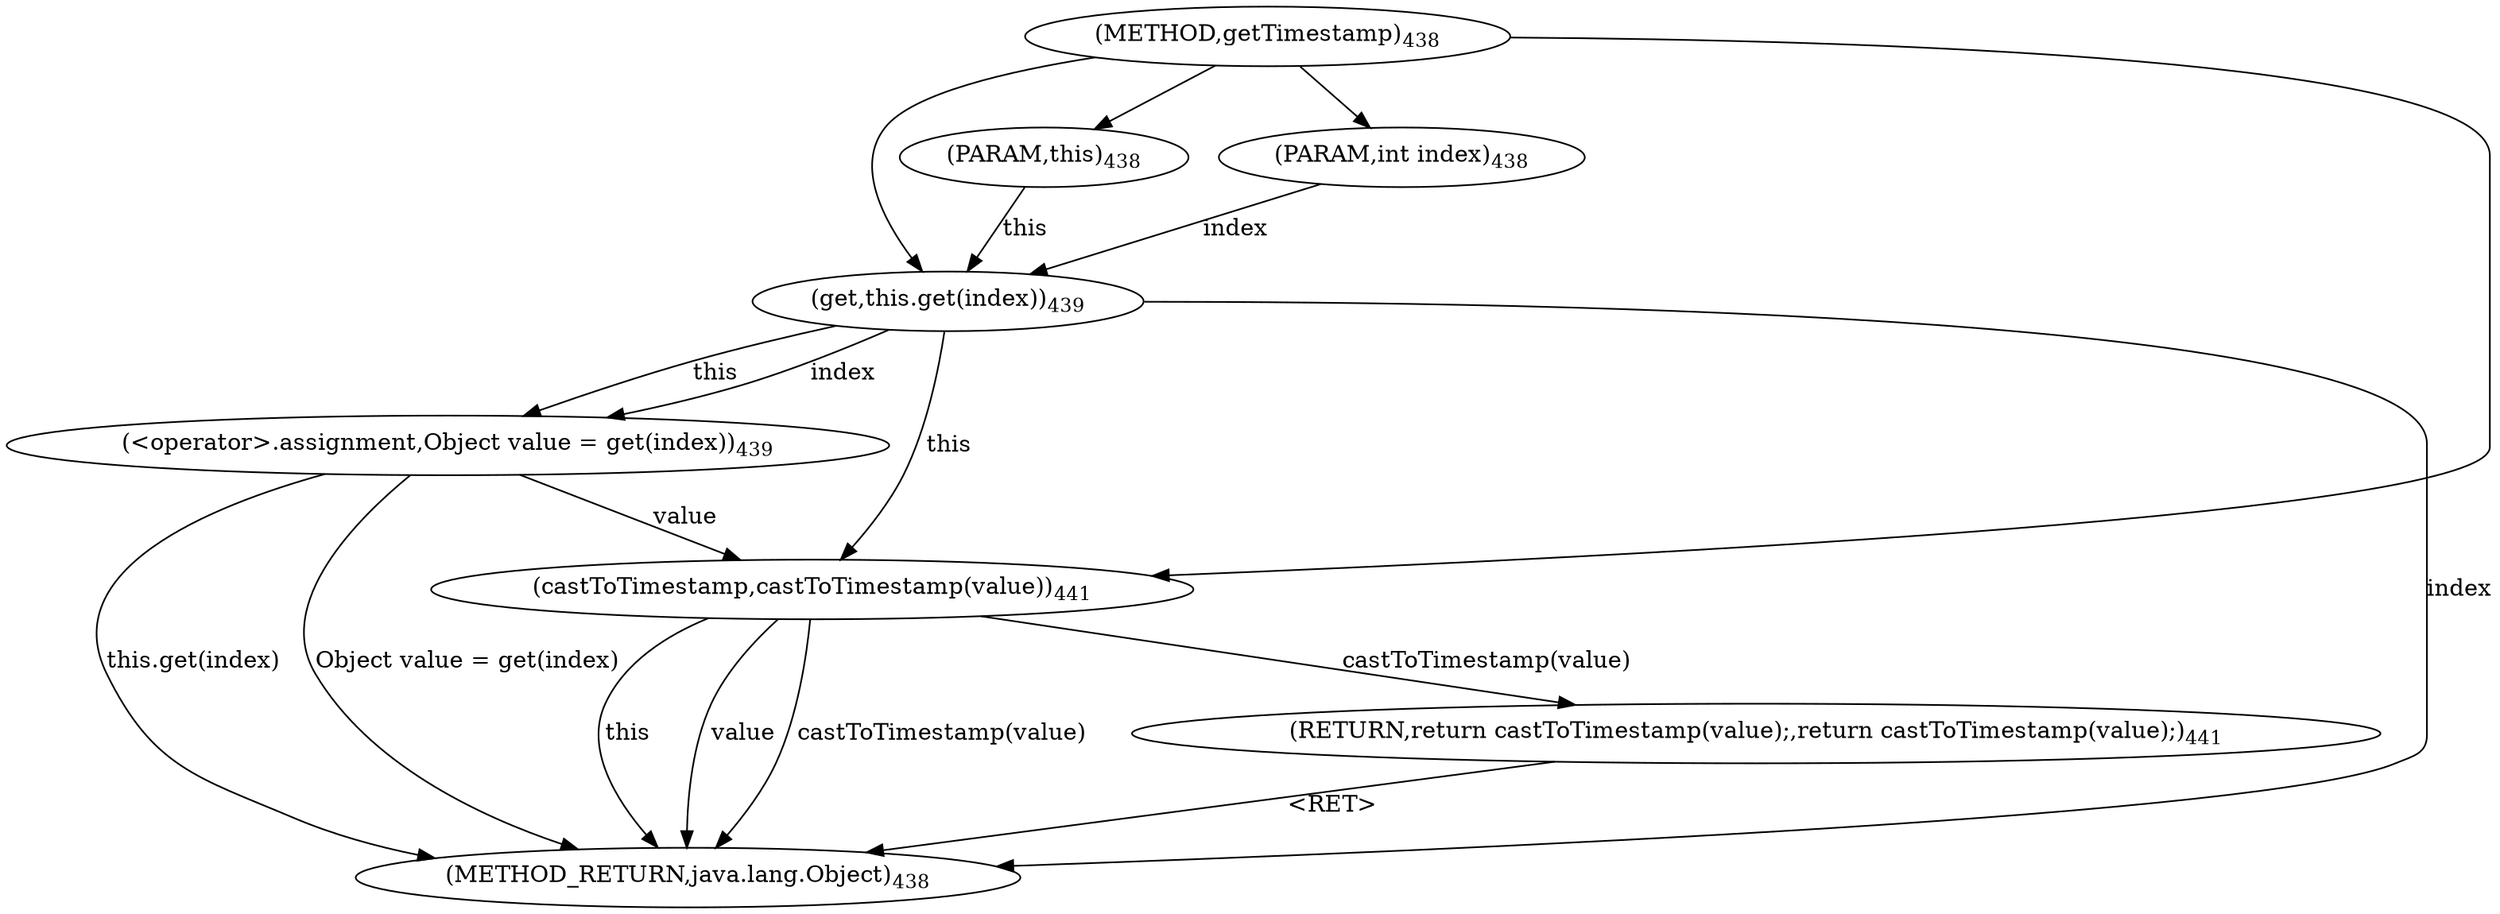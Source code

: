 digraph "getTimestamp" {  
"1259" [label = <(METHOD,getTimestamp)<SUB>438</SUB>> ]
"1272" [label = <(METHOD_RETURN,java.lang.Object)<SUB>438</SUB>> ]
"90" [label = <(PARAM,this)<SUB>438</SUB>> ]
"1260" [label = <(PARAM,int index)<SUB>438</SUB>> ]
"1263" [label = <(&lt;operator&gt;.assignment,Object value = get(index))<SUB>439</SUB>> ]
"1267" [label = <(RETURN,return castToTimestamp(value);,return castToTimestamp(value);)<SUB>441</SUB>> ]
"1263" [label = <(&lt;operator&gt;.assignment,Object value = get(index))<SUB>439</SUB>> ]
"1263" [label = <(&lt;operator&gt;.assignment,Object value = get(index))<SUB>439</SUB>> ]
"1268" [label = <(castToTimestamp,castToTimestamp(value))<SUB>441</SUB>> ]
"1265" [label = <(get,this.get(index))<SUB>439</SUB>> ]
"1265" [label = <(get,this.get(index))<SUB>439</SUB>> ]
"1268" [label = <(castToTimestamp,castToTimestamp(value))<SUB>441</SUB>> ]
"1268" [label = <(castToTimestamp,castToTimestamp(value))<SUB>441</SUB>> ]
  "1267" -> "1272"  [ label = "&lt;RET&gt;"] 
  "1265" -> "1272"  [ label = "index"] 
  "1263" -> "1272"  [ label = "this.get(index)"] 
  "1263" -> "1272"  [ label = "Object value = get(index)"] 
  "1268" -> "1272"  [ label = "this"] 
  "1268" -> "1272"  [ label = "value"] 
  "1268" -> "1272"  [ label = "castToTimestamp(value)"] 
  "1259" -> "90" 
  "1259" -> "1260" 
  "1265" -> "1263"  [ label = "this"] 
  "1265" -> "1263"  [ label = "index"] 
  "1268" -> "1267"  [ label = "castToTimestamp(value)"] 
  "90" -> "1265"  [ label = "this"] 
  "1259" -> "1265" 
  "1260" -> "1265"  [ label = "index"] 
  "1265" -> "1268"  [ label = "this"] 
  "1259" -> "1268" 
  "1263" -> "1268"  [ label = "value"] 
}
